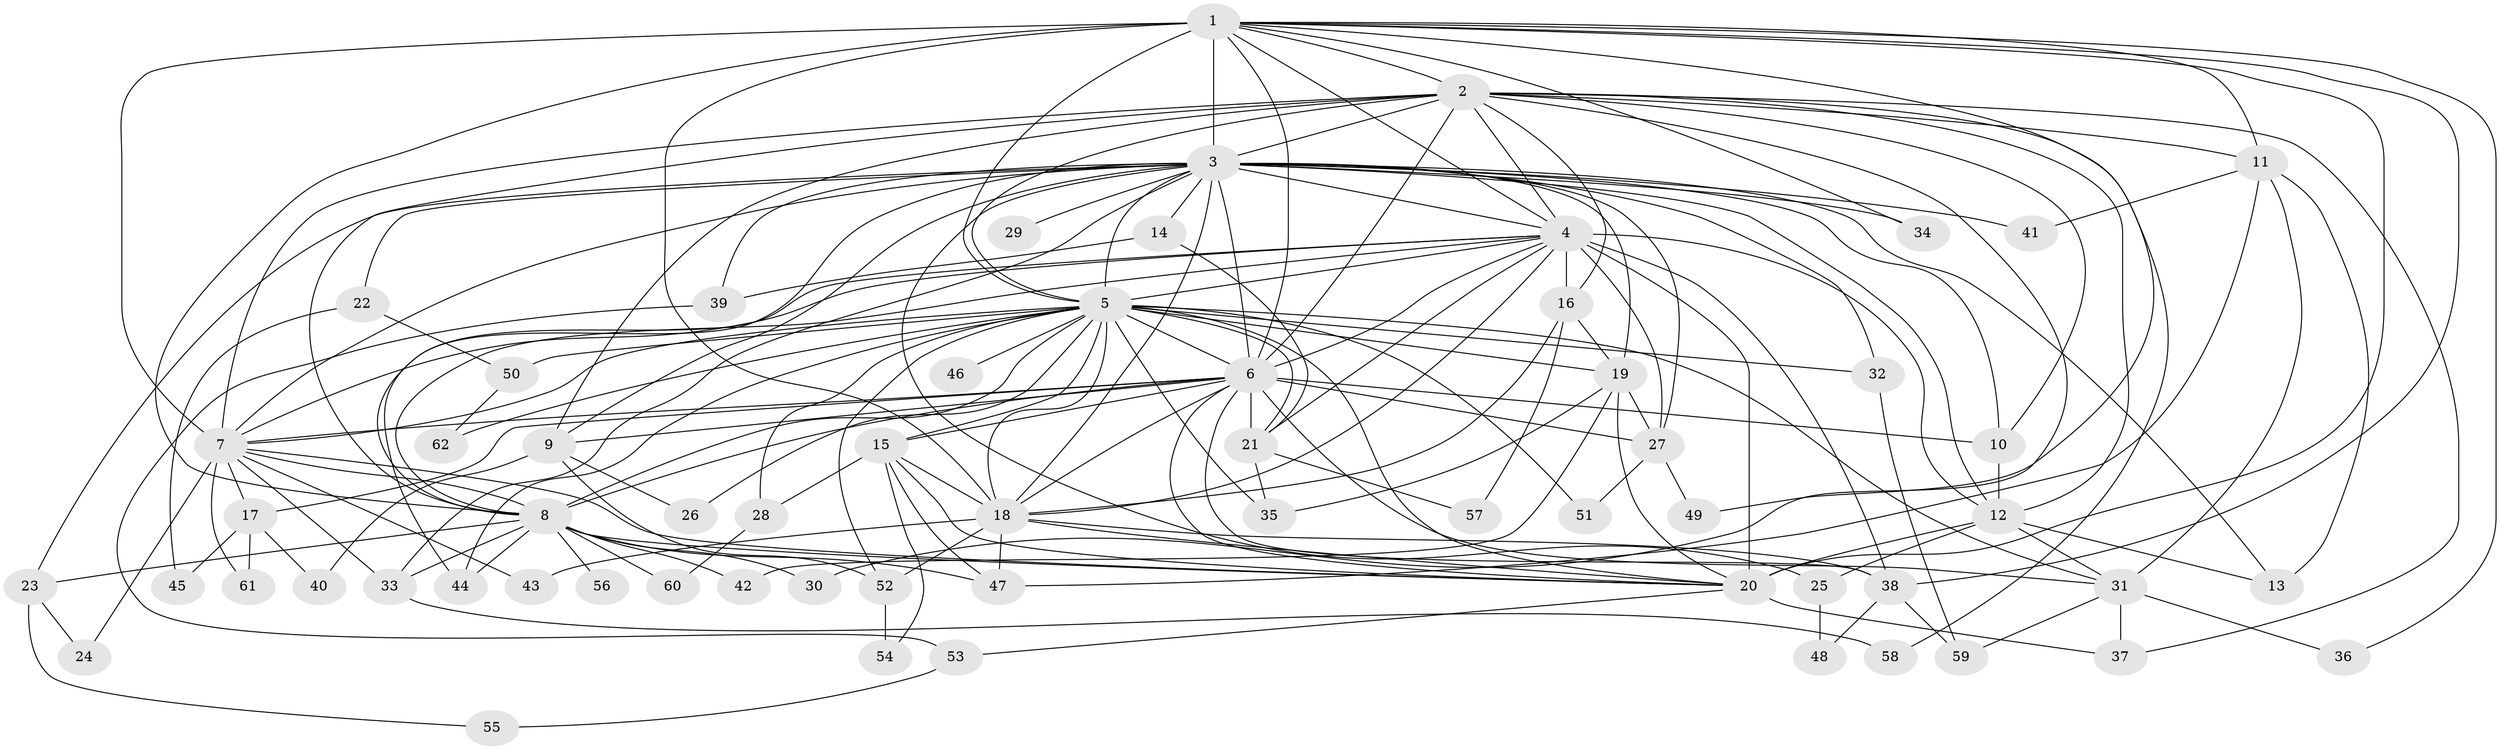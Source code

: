 // original degree distribution, {16: 0.008130081300813009, 18: 0.008130081300813009, 19: 0.016260162601626018, 33: 0.008130081300813009, 29: 0.008130081300813009, 23: 0.008130081300813009, 28: 0.008130081300813009, 17: 0.008130081300813009, 21: 0.008130081300813009, 6: 0.032520325203252036, 5: 0.04878048780487805, 4: 0.08943089430894309, 3: 0.21138211382113822, 8: 0.008130081300813009, 7: 0.008130081300813009, 2: 0.5203252032520326}
// Generated by graph-tools (version 1.1) at 2025/35/03/09/25 02:35:00]
// undirected, 62 vertices, 166 edges
graph export_dot {
graph [start="1"]
  node [color=gray90,style=filled];
  1;
  2;
  3;
  4;
  5;
  6;
  7;
  8;
  9;
  10;
  11;
  12;
  13;
  14;
  15;
  16;
  17;
  18;
  19;
  20;
  21;
  22;
  23;
  24;
  25;
  26;
  27;
  28;
  29;
  30;
  31;
  32;
  33;
  34;
  35;
  36;
  37;
  38;
  39;
  40;
  41;
  42;
  43;
  44;
  45;
  46;
  47;
  48;
  49;
  50;
  51;
  52;
  53;
  54;
  55;
  56;
  57;
  58;
  59;
  60;
  61;
  62;
  1 -- 2 [weight=2.0];
  1 -- 3 [weight=4.0];
  1 -- 4 [weight=2.0];
  1 -- 5 [weight=2.0];
  1 -- 6 [weight=2.0];
  1 -- 7 [weight=3.0];
  1 -- 8 [weight=2.0];
  1 -- 11 [weight=1.0];
  1 -- 18 [weight=7.0];
  1 -- 20 [weight=1.0];
  1 -- 34 [weight=1.0];
  1 -- 36 [weight=1.0];
  1 -- 38 [weight=1.0];
  1 -- 49 [weight=1.0];
  2 -- 3 [weight=2.0];
  2 -- 4 [weight=1.0];
  2 -- 5 [weight=2.0];
  2 -- 6 [weight=1.0];
  2 -- 7 [weight=1.0];
  2 -- 8 [weight=2.0];
  2 -- 9 [weight=2.0];
  2 -- 10 [weight=2.0];
  2 -- 11 [weight=1.0];
  2 -- 12 [weight=1.0];
  2 -- 16 [weight=1.0];
  2 -- 30 [weight=1.0];
  2 -- 37 [weight=1.0];
  2 -- 58 [weight=1.0];
  3 -- 4 [weight=3.0];
  3 -- 5 [weight=3.0];
  3 -- 6 [weight=3.0];
  3 -- 7 [weight=2.0];
  3 -- 8 [weight=2.0];
  3 -- 9 [weight=1.0];
  3 -- 10 [weight=2.0];
  3 -- 12 [weight=1.0];
  3 -- 13 [weight=1.0];
  3 -- 14 [weight=1.0];
  3 -- 18 [weight=1.0];
  3 -- 19 [weight=1.0];
  3 -- 22 [weight=1.0];
  3 -- 23 [weight=1.0];
  3 -- 25 [weight=1.0];
  3 -- 27 [weight=1.0];
  3 -- 29 [weight=3.0];
  3 -- 32 [weight=2.0];
  3 -- 33 [weight=1.0];
  3 -- 34 [weight=2.0];
  3 -- 39 [weight=1.0];
  3 -- 41 [weight=1.0];
  4 -- 5 [weight=2.0];
  4 -- 6 [weight=2.0];
  4 -- 7 [weight=1.0];
  4 -- 8 [weight=1.0];
  4 -- 12 [weight=1.0];
  4 -- 16 [weight=2.0];
  4 -- 18 [weight=1.0];
  4 -- 20 [weight=13.0];
  4 -- 21 [weight=1.0];
  4 -- 27 [weight=1.0];
  4 -- 38 [weight=1.0];
  4 -- 44 [weight=1.0];
  5 -- 6 [weight=1.0];
  5 -- 7 [weight=1.0];
  5 -- 8 [weight=1.0];
  5 -- 15 [weight=1.0];
  5 -- 18 [weight=1.0];
  5 -- 19 [weight=1.0];
  5 -- 20 [weight=1.0];
  5 -- 21 [weight=1.0];
  5 -- 26 [weight=1.0];
  5 -- 28 [weight=1.0];
  5 -- 31 [weight=2.0];
  5 -- 32 [weight=1.0];
  5 -- 35 [weight=1.0];
  5 -- 44 [weight=1.0];
  5 -- 46 [weight=1.0];
  5 -- 50 [weight=1.0];
  5 -- 51 [weight=1.0];
  5 -- 52 [weight=1.0];
  5 -- 62 [weight=1.0];
  6 -- 7 [weight=1.0];
  6 -- 8 [weight=1.0];
  6 -- 9 [weight=1.0];
  6 -- 10 [weight=1.0];
  6 -- 15 [weight=1.0];
  6 -- 17 [weight=1.0];
  6 -- 18 [weight=2.0];
  6 -- 20 [weight=2.0];
  6 -- 21 [weight=1.0];
  6 -- 27 [weight=1.0];
  6 -- 31 [weight=1.0];
  6 -- 38 [weight=1.0];
  7 -- 8 [weight=2.0];
  7 -- 17 [weight=1.0];
  7 -- 20 [weight=1.0];
  7 -- 24 [weight=1.0];
  7 -- 33 [weight=1.0];
  7 -- 43 [weight=1.0];
  7 -- 61 [weight=1.0];
  8 -- 20 [weight=1.0];
  8 -- 23 [weight=1.0];
  8 -- 30 [weight=1.0];
  8 -- 33 [weight=1.0];
  8 -- 42 [weight=1.0];
  8 -- 44 [weight=2.0];
  8 -- 47 [weight=1.0];
  8 -- 56 [weight=1.0];
  8 -- 60 [weight=1.0];
  9 -- 26 [weight=1.0];
  9 -- 40 [weight=1.0];
  9 -- 52 [weight=1.0];
  10 -- 12 [weight=1.0];
  11 -- 13 [weight=1.0];
  11 -- 31 [weight=1.0];
  11 -- 41 [weight=1.0];
  11 -- 47 [weight=1.0];
  12 -- 13 [weight=1.0];
  12 -- 20 [weight=1.0];
  12 -- 25 [weight=1.0];
  12 -- 31 [weight=1.0];
  14 -- 21 [weight=1.0];
  14 -- 39 [weight=1.0];
  15 -- 18 [weight=1.0];
  15 -- 20 [weight=2.0];
  15 -- 28 [weight=1.0];
  15 -- 47 [weight=1.0];
  15 -- 54 [weight=1.0];
  16 -- 18 [weight=1.0];
  16 -- 19 [weight=1.0];
  16 -- 57 [weight=1.0];
  17 -- 40 [weight=1.0];
  17 -- 45 [weight=1.0];
  17 -- 61 [weight=1.0];
  18 -- 20 [weight=1.0];
  18 -- 38 [weight=1.0];
  18 -- 43 [weight=1.0];
  18 -- 47 [weight=1.0];
  18 -- 52 [weight=1.0];
  19 -- 20 [weight=1.0];
  19 -- 27 [weight=1.0];
  19 -- 35 [weight=1.0];
  19 -- 42 [weight=1.0];
  20 -- 37 [weight=1.0];
  20 -- 53 [weight=1.0];
  21 -- 35 [weight=1.0];
  21 -- 57 [weight=1.0];
  22 -- 45 [weight=1.0];
  22 -- 50 [weight=1.0];
  23 -- 24 [weight=1.0];
  23 -- 55 [weight=1.0];
  25 -- 48 [weight=1.0];
  27 -- 49 [weight=1.0];
  27 -- 51 [weight=1.0];
  28 -- 60 [weight=1.0];
  31 -- 36 [weight=1.0];
  31 -- 37 [weight=1.0];
  31 -- 59 [weight=1.0];
  32 -- 59 [weight=1.0];
  33 -- 58 [weight=1.0];
  38 -- 48 [weight=1.0];
  38 -- 59 [weight=1.0];
  39 -- 53 [weight=1.0];
  50 -- 62 [weight=1.0];
  52 -- 54 [weight=1.0];
  53 -- 55 [weight=1.0];
}
